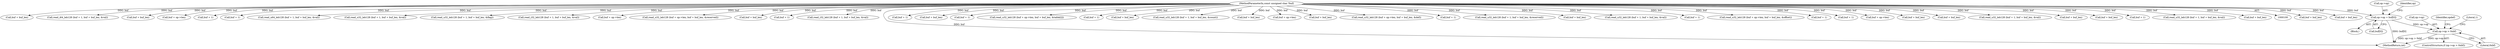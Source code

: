 digraph "0_radare2_52b1526443c1f433087928291d1c3d37a5600515@array" {
"1000110" [label="(Call,op->op = buf[0])"];
"1000102" [label="(MethodParameterIn,const unsigned char *buf)"];
"1000118" [label="(Call,op->op > 0xbf)"];
"1000678" [label="(Call,buf + buf_len)"];
"1000832" [label="(Call,buf + buf_len)"];
"1000119" [label="(Call,op->op)"];
"1000403" [label="(Call,buf + buf_len)"];
"1000104" [label="(Block,)"];
"1000128" [label="(Identifier,opdef)"];
"1000959" [label="(Call,read_i64_leb128 (buf + 1, buf + buf_len, &val))"];
"1000539" [label="(Call,buf + buf_len)"];
"1000111" [label="(Call,op->op)"];
"1000673" [label="(Call,buf + op->len)"];
"1000960" [label="(Call,buf + 1)"];
"1001034" [label="(Call,buf + 1)"];
"1001033" [label="(Call,read_u64_leb128 (buf + 1, buf + buf_len, &val))"];
"1000730" [label="(Call,read_u32_leb128 (buf + 1, buf + buf_len, &val))"];
"1000800" [label="(Call,read_u32_leb128 (buf + 1, buf + buf_len, &flag))"];
"1000122" [label="(Literal,0xbf)"];
"1000925" [label="(Call,read_i32_leb128 (buf + 1, buf + buf_len, &val))"];
"1000827" [label="(Call,buf + op->len)"];
"1000672" [label="(Call,read_u32_leb128 (buf + op->len, buf + buf_len, &reserved))"];
"1000125" [label="(Literal,1)"];
"1000296" [label="(Call,buf + buf_len)"];
"1000647" [label="(Call,buf + 1)"];
"1000292" [label="(Call,read_i32_leb128 (buf + 1, buf + buf_len, &val))"];
"1001086" [label="(MethodReturn,int)"];
"1000926" [label="(Call,buf + 1)"];
"1000963" [label="(Call,buf + buf_len)"];
"1000879" [label="(Call,buf + 1)"];
"1000502" [label="(Call,read_u32_leb128 (buf + op->len, buf + buf_len, &table[i]))"];
"1000994" [label="(Call,buf + 1)"];
"1000882" [label="(Call,buf + buf_len)"];
"1000110" [label="(Call,op->op = buf[0])"];
"1000451" [label="(Call,read_u32_leb128 (buf + 1, buf + buf_len, &count))"];
"1000650" [label="(Call,buf + buf_len)"];
"1000102" [label="(MethodParameterIn,const unsigned char *buf)"];
"1000503" [label="(Call,buf + op->len)"];
"1000117" [label="(ControlStructure,if (op->op > 0xbf))"];
"1000804" [label="(Call,buf + buf_len)"];
"1000533" [label="(Call,read_u32_leb128 (buf + op->len, buf + buf_len, &def))"];
"1000731" [label="(Call,buf + 1)"];
"1000878" [label="(Call,read_u32_leb128 (buf + 1, buf + buf_len, &reserved))"];
"1000929" [label="(Call,buf + buf_len)"];
"1000399" [label="(Call,read_u32_leb128 (buf + 1, buf + buf_len, &val))"];
"1000114" [label="(Call,buf[0])"];
"1000801" [label="(Call,buf + 1)"];
"1000826" [label="(Call,read_u32_leb128 (buf + op->len, buf + buf_len, &offset))"];
"1000400" [label="(Call,buf + 1)"];
"1000452" [label="(Call,buf + 1)"];
"1000534" [label="(Call,buf + op->len)"];
"1000508" [label="(Call,buf + buf_len)"];
"1000997" [label="(Call,buf + buf_len)"];
"1000120" [label="(Identifier,op)"];
"1000993" [label="(Call,read_u32_leb128 (buf + 1, buf + buf_len, &val))"];
"1001037" [label="(Call,buf + buf_len)"];
"1000118" [label="(Call,op->op > 0xbf)"];
"1000734" [label="(Call,buf + buf_len)"];
"1000293" [label="(Call,buf + 1)"];
"1000646" [label="(Call,read_u32_leb128 (buf + 1, buf + buf_len, &val))"];
"1000455" [label="(Call,buf + buf_len)"];
"1000110" -> "1000104"  [label="AST: "];
"1000110" -> "1000114"  [label="CFG: "];
"1000111" -> "1000110"  [label="AST: "];
"1000114" -> "1000110"  [label="AST: "];
"1000120" -> "1000110"  [label="CFG: "];
"1000110" -> "1001086"  [label="DDG: buf[0]"];
"1000102" -> "1000110"  [label="DDG: buf"];
"1000110" -> "1000118"  [label="DDG: op->op"];
"1000102" -> "1000100"  [label="AST: "];
"1000102" -> "1001086"  [label="DDG: buf"];
"1000102" -> "1000292"  [label="DDG: buf"];
"1000102" -> "1000293"  [label="DDG: buf"];
"1000102" -> "1000296"  [label="DDG: buf"];
"1000102" -> "1000399"  [label="DDG: buf"];
"1000102" -> "1000400"  [label="DDG: buf"];
"1000102" -> "1000403"  [label="DDG: buf"];
"1000102" -> "1000451"  [label="DDG: buf"];
"1000102" -> "1000452"  [label="DDG: buf"];
"1000102" -> "1000455"  [label="DDG: buf"];
"1000102" -> "1000502"  [label="DDG: buf"];
"1000102" -> "1000503"  [label="DDG: buf"];
"1000102" -> "1000508"  [label="DDG: buf"];
"1000102" -> "1000533"  [label="DDG: buf"];
"1000102" -> "1000534"  [label="DDG: buf"];
"1000102" -> "1000539"  [label="DDG: buf"];
"1000102" -> "1000646"  [label="DDG: buf"];
"1000102" -> "1000647"  [label="DDG: buf"];
"1000102" -> "1000650"  [label="DDG: buf"];
"1000102" -> "1000672"  [label="DDG: buf"];
"1000102" -> "1000673"  [label="DDG: buf"];
"1000102" -> "1000678"  [label="DDG: buf"];
"1000102" -> "1000730"  [label="DDG: buf"];
"1000102" -> "1000731"  [label="DDG: buf"];
"1000102" -> "1000734"  [label="DDG: buf"];
"1000102" -> "1000800"  [label="DDG: buf"];
"1000102" -> "1000801"  [label="DDG: buf"];
"1000102" -> "1000804"  [label="DDG: buf"];
"1000102" -> "1000826"  [label="DDG: buf"];
"1000102" -> "1000827"  [label="DDG: buf"];
"1000102" -> "1000832"  [label="DDG: buf"];
"1000102" -> "1000878"  [label="DDG: buf"];
"1000102" -> "1000879"  [label="DDG: buf"];
"1000102" -> "1000882"  [label="DDG: buf"];
"1000102" -> "1000925"  [label="DDG: buf"];
"1000102" -> "1000926"  [label="DDG: buf"];
"1000102" -> "1000929"  [label="DDG: buf"];
"1000102" -> "1000959"  [label="DDG: buf"];
"1000102" -> "1000960"  [label="DDG: buf"];
"1000102" -> "1000963"  [label="DDG: buf"];
"1000102" -> "1000993"  [label="DDG: buf"];
"1000102" -> "1000994"  [label="DDG: buf"];
"1000102" -> "1000997"  [label="DDG: buf"];
"1000102" -> "1001033"  [label="DDG: buf"];
"1000102" -> "1001034"  [label="DDG: buf"];
"1000102" -> "1001037"  [label="DDG: buf"];
"1000118" -> "1000117"  [label="AST: "];
"1000118" -> "1000122"  [label="CFG: "];
"1000119" -> "1000118"  [label="AST: "];
"1000122" -> "1000118"  [label="AST: "];
"1000125" -> "1000118"  [label="CFG: "];
"1000128" -> "1000118"  [label="CFG: "];
"1000118" -> "1001086"  [label="DDG: op->op > 0xbf"];
"1000118" -> "1001086"  [label="DDG: op->op"];
}

